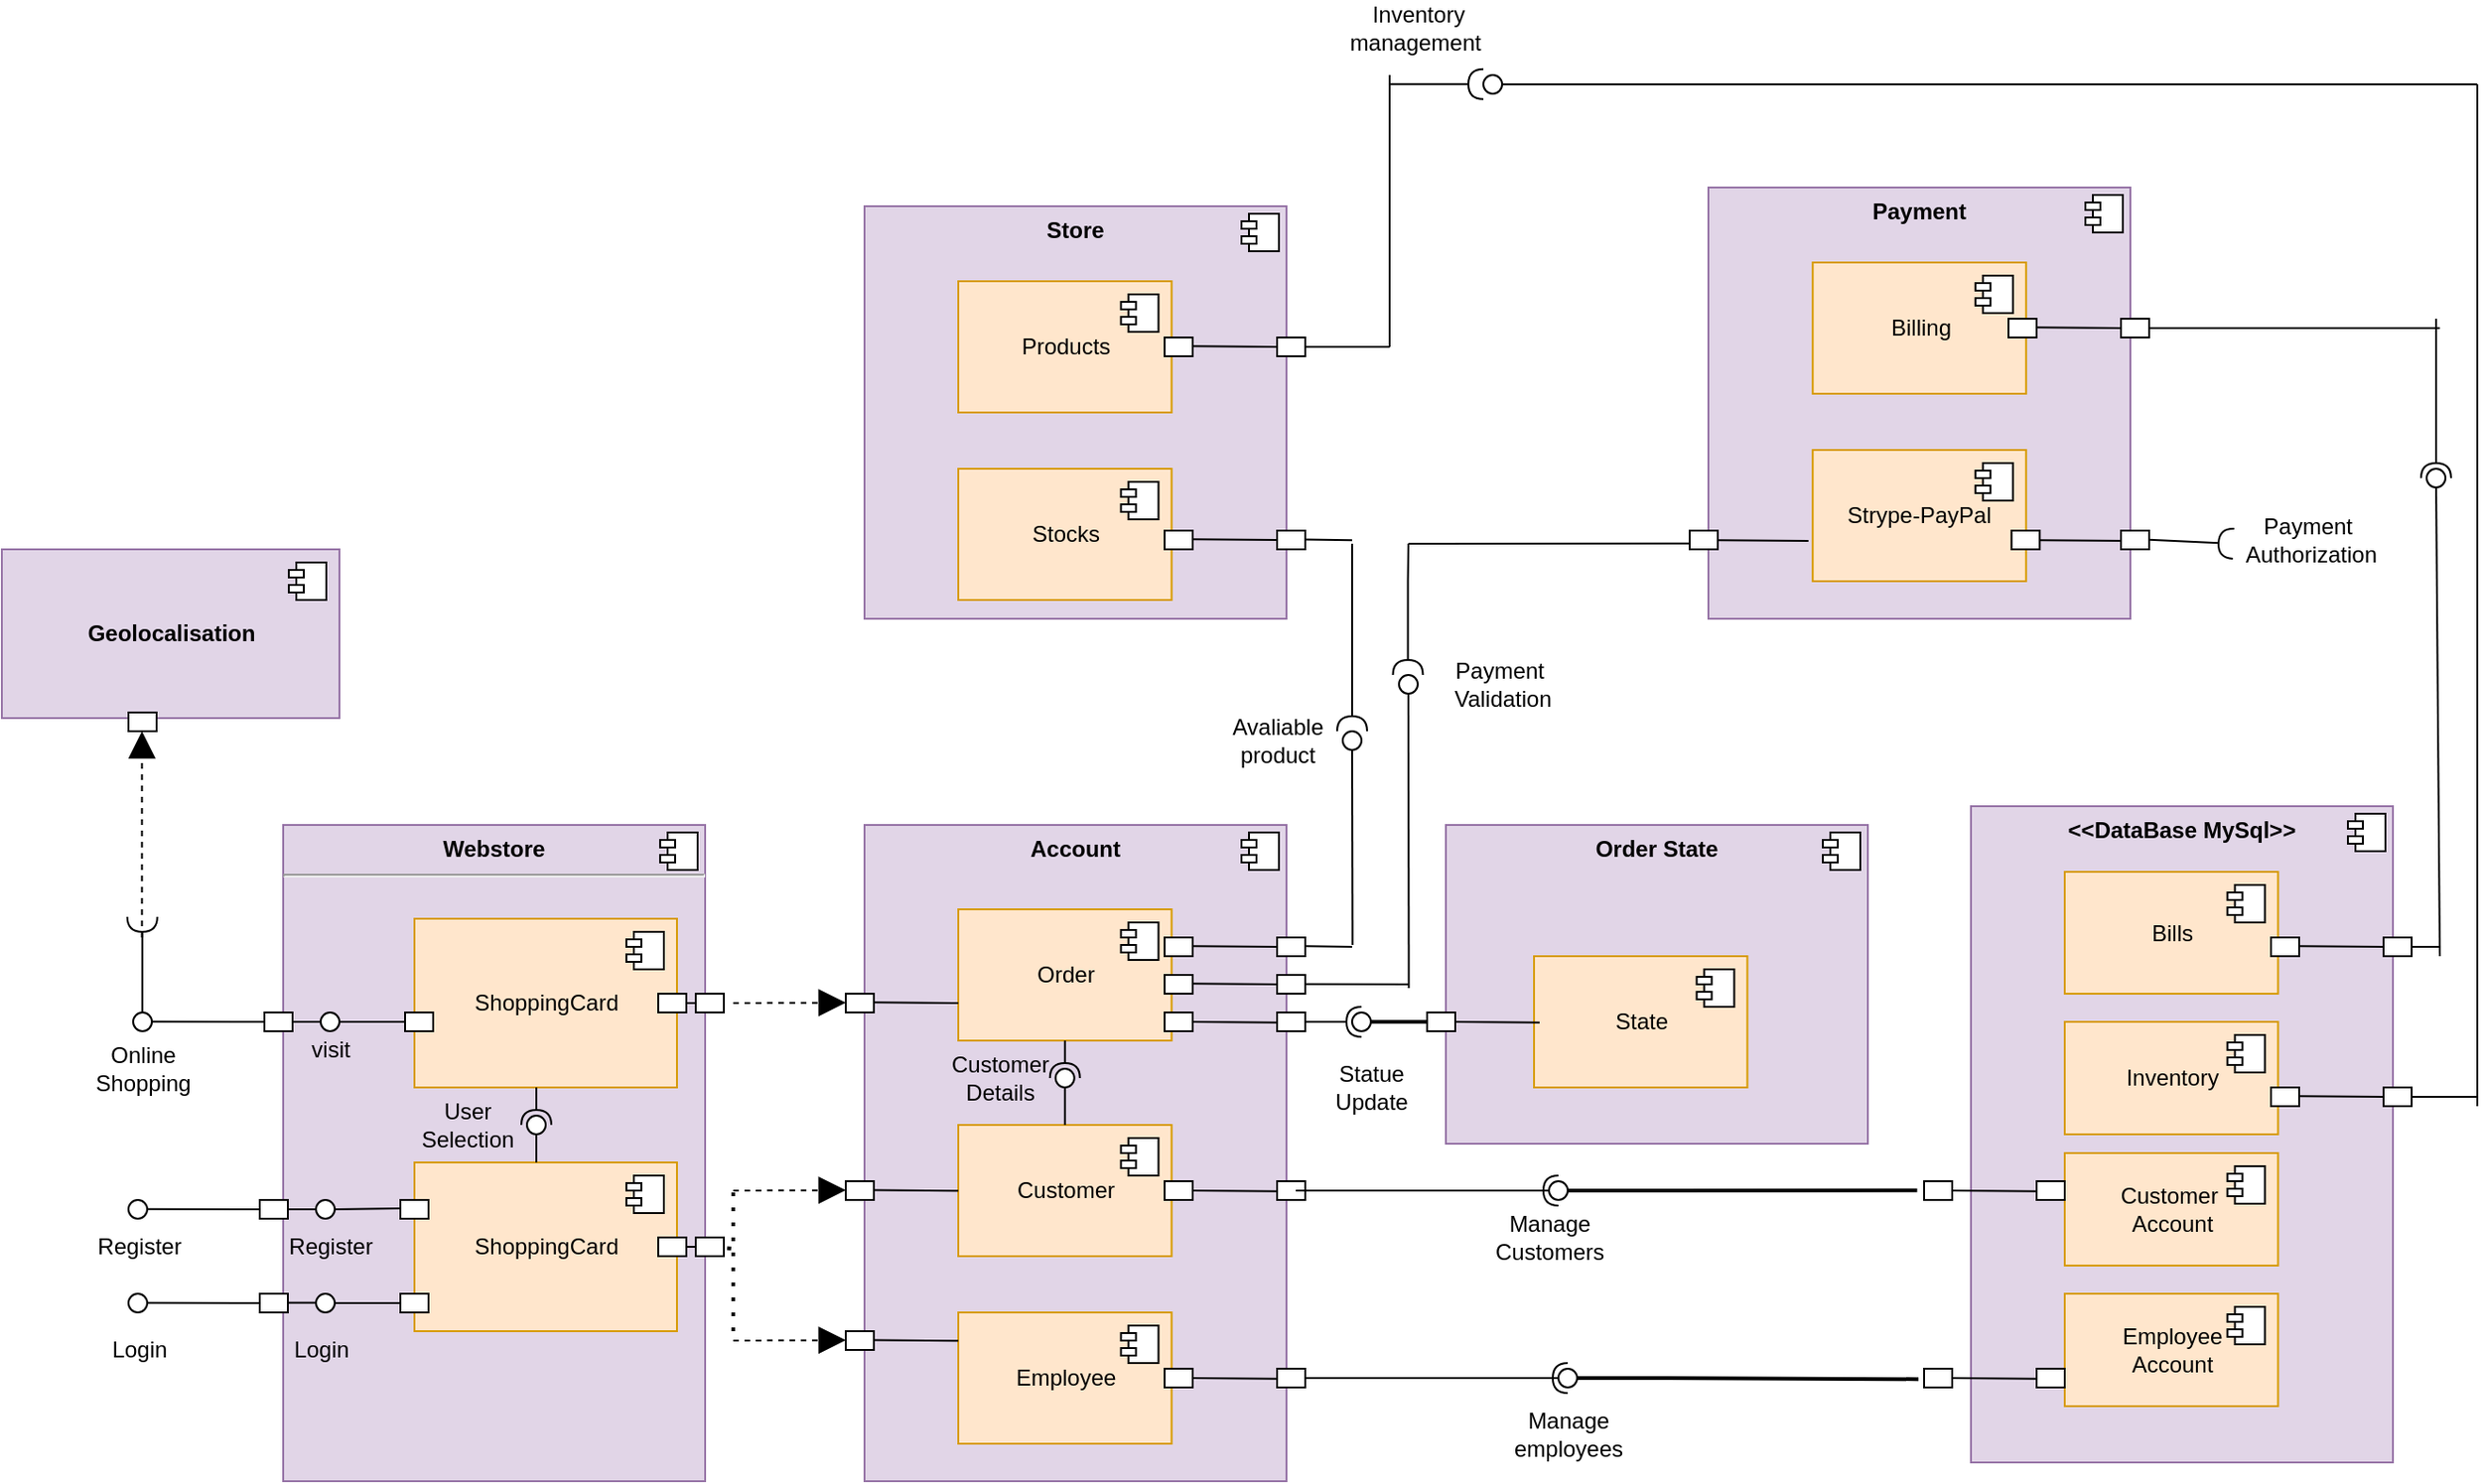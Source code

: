 <mxfile version="13.8.2" type="github">
  <diagram id="RwmsGYmUeUQInEa8-w0y" name="Page-1">
    <mxGraphModel dx="1662" dy="947" grid="1" gridSize="10" guides="1" tooltips="1" connect="1" arrows="1" fold="1" page="1" pageScale="1" pageWidth="827" pageHeight="1169" math="0" shadow="0">
      <root>
        <mxCell id="0" />
        <mxCell id="1" parent="0" />
        <mxCell id="AmcMkPHgv_q_cboCd1LD-74" value="&lt;p style=&quot;margin: 0px ; margin-top: 6px ; text-align: center&quot;&gt;&lt;b&gt;Webstore&lt;/b&gt;&lt;/p&gt;&lt;hr&gt;&lt;p style=&quot;margin: 0px ; margin-left: 8px&quot;&gt;&lt;br&gt;&lt;/p&gt;" style="align=left;overflow=fill;html=1;dropTarget=0;fillColor=#e1d5e7;strokeColor=#9673a6;" vertex="1" parent="1">
          <mxGeometry x="160" y="520" width="225" height="350" as="geometry" />
        </mxCell>
        <mxCell id="AmcMkPHgv_q_cboCd1LD-75" value="" style="shape=component;jettyWidth=8;jettyHeight=4;" vertex="1" parent="AmcMkPHgv_q_cboCd1LD-74">
          <mxGeometry x="1" width="20" height="20" relative="1" as="geometry">
            <mxPoint x="-24" y="4" as="offset" />
          </mxGeometry>
        </mxCell>
        <mxCell id="AmcMkPHgv_q_cboCd1LD-77" value="ShoppingCard" style="html=1;dropTarget=0;fillColor=#ffe6cc;strokeColor=#d79b00;" vertex="1" parent="1">
          <mxGeometry x="230" y="570" width="140" height="90" as="geometry" />
        </mxCell>
        <mxCell id="AmcMkPHgv_q_cboCd1LD-78" value="" style="shape=module;jettyWidth=8;jettyHeight=4;" vertex="1" parent="AmcMkPHgv_q_cboCd1LD-77">
          <mxGeometry x="1" width="20" height="20" relative="1" as="geometry">
            <mxPoint x="-27" y="7" as="offset" />
          </mxGeometry>
        </mxCell>
        <mxCell id="AmcMkPHgv_q_cboCd1LD-79" value="ShoppingCard" style="html=1;dropTarget=0;fillColor=#ffe6cc;strokeColor=#d79b00;" vertex="1" parent="1">
          <mxGeometry x="230" y="700" width="140" height="90" as="geometry" />
        </mxCell>
        <mxCell id="AmcMkPHgv_q_cboCd1LD-80" value="" style="shape=module;jettyWidth=8;jettyHeight=4;" vertex="1" parent="AmcMkPHgv_q_cboCd1LD-79">
          <mxGeometry x="1" width="20" height="20" relative="1" as="geometry">
            <mxPoint x="-27" y="7" as="offset" />
          </mxGeometry>
        </mxCell>
        <mxCell id="AmcMkPHgv_q_cboCd1LD-81" value="" style="rounded=0;orthogonalLoop=1;jettySize=auto;html=1;endArrow=none;endFill=0;entryX=1.024;entryY=0.49;entryDx=0;entryDy=0;entryPerimeter=0;" edge="1" target="AmcMkPHgv_q_cboCd1LD-83" parent="1" source="AmcMkPHgv_q_cboCd1LD-91">
          <mxGeometry relative="1" as="geometry">
            <mxPoint x="230" y="623" as="sourcePoint" />
            <mxPoint x="90" y="620" as="targetPoint" />
            <Array as="points" />
          </mxGeometry>
        </mxCell>
        <mxCell id="AmcMkPHgv_q_cboCd1LD-83" value="" style="ellipse;whiteSpace=wrap;html=1;fontFamily=Helvetica;fontSize=12;fontColor=#000000;align=center;strokeColor=#000000;fillColor=#ffffff;points=[];aspect=fixed;resizable=0;" vertex="1" parent="1">
          <mxGeometry x="80" y="620" width="10" height="10" as="geometry" />
        </mxCell>
        <mxCell id="AmcMkPHgv_q_cboCd1LD-86" value="" style="ellipse;whiteSpace=wrap;html=1;fontFamily=Helvetica;fontSize=12;fontColor=#000000;align=center;strokeColor=#000000;fillColor=#ffffff;points=[];aspect=fixed;resizable=0;" vertex="1" parent="1">
          <mxGeometry x="180" y="620" width="10" height="10" as="geometry" />
        </mxCell>
        <mxCell id="AmcMkPHgv_q_cboCd1LD-87" value="" style="rounded=0;orthogonalLoop=1;jettySize=auto;html=1;endArrow=none;endFill=0;" edge="1" parent="1" target="AmcMkPHgv_q_cboCd1LD-86">
          <mxGeometry relative="1" as="geometry">
            <mxPoint x="230" y="625" as="sourcePoint" />
            <mxPoint x="183" y="618" as="targetPoint" />
            <Array as="points" />
          </mxGeometry>
        </mxCell>
        <mxCell id="AmcMkPHgv_q_cboCd1LD-88" value="visit" style="text;html=1;align=center;verticalAlign=middle;resizable=0;points=[];autosize=1;" vertex="1" parent="1">
          <mxGeometry x="165" y="630" width="40" height="20" as="geometry" />
        </mxCell>
        <mxCell id="AmcMkPHgv_q_cboCd1LD-91" value="" style="verticalLabelPosition=bottom;verticalAlign=top;html=1;shape=mxgraph.basic.rect;fillColor2=none;strokeWidth=1;size=20;indent=5;" vertex="1" parent="1">
          <mxGeometry x="150" y="620" width="15" height="10" as="geometry" />
        </mxCell>
        <mxCell id="AmcMkPHgv_q_cboCd1LD-92" value="" style="rounded=0;orthogonalLoop=1;jettySize=auto;html=1;endArrow=none;endFill=0;" edge="1" parent="1" source="AmcMkPHgv_q_cboCd1LD-86">
          <mxGeometry relative="1" as="geometry">
            <mxPoint x="180.0" y="624.956" as="sourcePoint" />
            <mxPoint x="165" y="625" as="targetPoint" />
            <Array as="points" />
          </mxGeometry>
        </mxCell>
        <mxCell id="AmcMkPHgv_q_cboCd1LD-96" value="Online &lt;br&gt;Shopping" style="text;html=1;align=center;verticalAlign=middle;resizable=0;points=[];autosize=1;" vertex="1" parent="1">
          <mxGeometry x="50" y="635" width="70" height="30" as="geometry" />
        </mxCell>
        <mxCell id="AmcMkPHgv_q_cboCd1LD-97" value="" style="verticalLabelPosition=bottom;verticalAlign=top;html=1;shape=mxgraph.basic.rect;fillColor2=none;strokeWidth=1;size=20;indent=5;" vertex="1" parent="1">
          <mxGeometry x="225" y="620" width="15" height="10" as="geometry" />
        </mxCell>
        <mxCell id="AmcMkPHgv_q_cboCd1LD-102" value="" style="verticalLabelPosition=bottom;verticalAlign=top;html=1;shape=mxgraph.basic.rect;fillColor2=none;strokeWidth=1;size=20;indent=5;" vertex="1" parent="1">
          <mxGeometry x="222.5" y="720" width="15" height="10" as="geometry" />
        </mxCell>
        <mxCell id="AmcMkPHgv_q_cboCd1LD-103" value="" style="rounded=0;orthogonalLoop=1;jettySize=auto;html=1;endArrow=none;endFill=0;exitX=0.024;exitY=0.456;exitDx=0;exitDy=0;exitPerimeter=0;" edge="1" target="AmcMkPHgv_q_cboCd1LD-104" parent="1" source="AmcMkPHgv_q_cboCd1LD-102">
          <mxGeometry relative="1" as="geometry">
            <mxPoint x="220" y="725" as="sourcePoint" />
            <mxPoint x="180.5" y="718" as="targetPoint" />
            <Array as="points" />
          </mxGeometry>
        </mxCell>
        <mxCell id="AmcMkPHgv_q_cboCd1LD-104" value="" style="ellipse;whiteSpace=wrap;html=1;fontFamily=Helvetica;fontSize=12;fontColor=#000000;align=center;strokeColor=#000000;fillColor=#ffffff;points=[];aspect=fixed;resizable=0;" vertex="1" parent="1">
          <mxGeometry x="177.5" y="720" width="10" height="10" as="geometry" />
        </mxCell>
        <mxCell id="AmcMkPHgv_q_cboCd1LD-105" value="" style="rounded=0;orthogonalLoop=1;jettySize=auto;html=1;endArrow=none;endFill=0;" edge="1" source="AmcMkPHgv_q_cboCd1LD-104" parent="1">
          <mxGeometry relative="1" as="geometry">
            <mxPoint x="177.5" y="724.956" as="sourcePoint" />
            <mxPoint x="162.5" y="725" as="targetPoint" />
            <Array as="points" />
          </mxGeometry>
        </mxCell>
        <mxCell id="AmcMkPHgv_q_cboCd1LD-106" value="" style="verticalLabelPosition=bottom;verticalAlign=top;html=1;shape=mxgraph.basic.rect;fillColor2=none;strokeWidth=1;size=20;indent=5;" vertex="1" parent="1">
          <mxGeometry x="147.5" y="720" width="15" height="10" as="geometry" />
        </mxCell>
        <mxCell id="AmcMkPHgv_q_cboCd1LD-107" value="" style="rounded=0;orthogonalLoop=1;jettySize=auto;html=1;endArrow=none;endFill=0;entryX=1.024;entryY=0.49;entryDx=0;entryDy=0;entryPerimeter=0;" edge="1" source="AmcMkPHgv_q_cboCd1LD-106" target="AmcMkPHgv_q_cboCd1LD-108" parent="1">
          <mxGeometry relative="1" as="geometry">
            <mxPoint x="227.5" y="723" as="sourcePoint" />
            <mxPoint x="87.5" y="720" as="targetPoint" />
            <Array as="points" />
          </mxGeometry>
        </mxCell>
        <mxCell id="AmcMkPHgv_q_cboCd1LD-108" value="" style="ellipse;whiteSpace=wrap;html=1;fontFamily=Helvetica;fontSize=12;fontColor=#000000;align=center;strokeColor=#000000;fillColor=#ffffff;points=[];aspect=fixed;resizable=0;" vertex="1" parent="1">
          <mxGeometry x="77.5" y="720" width="10" height="10" as="geometry" />
        </mxCell>
        <mxCell id="AmcMkPHgv_q_cboCd1LD-134" value="" style="ellipse;whiteSpace=wrap;html=1;fontFamily=Helvetica;fontSize=12;fontColor=#000000;align=center;strokeColor=#000000;fillColor=#ffffff;points=[];aspect=fixed;resizable=0;" vertex="1" parent="1">
          <mxGeometry x="77.5" y="770" width="10" height="10" as="geometry" />
        </mxCell>
        <mxCell id="AmcMkPHgv_q_cboCd1LD-135" value="" style="rounded=0;orthogonalLoop=1;jettySize=auto;html=1;endArrow=none;endFill=0;entryX=1.024;entryY=0.49;entryDx=0;entryDy=0;entryPerimeter=0;" edge="1" source="AmcMkPHgv_q_cboCd1LD-136" target="AmcMkPHgv_q_cboCd1LD-134" parent="1">
          <mxGeometry relative="1" as="geometry">
            <mxPoint x="227.5" y="773" as="sourcePoint" />
            <mxPoint x="87.5" y="770" as="targetPoint" />
            <Array as="points" />
          </mxGeometry>
        </mxCell>
        <mxCell id="AmcMkPHgv_q_cboCd1LD-136" value="" style="verticalLabelPosition=bottom;verticalAlign=top;html=1;shape=mxgraph.basic.rect;fillColor2=none;strokeWidth=1;size=20;indent=5;" vertex="1" parent="1">
          <mxGeometry x="147.5" y="770" width="15" height="10" as="geometry" />
        </mxCell>
        <mxCell id="AmcMkPHgv_q_cboCd1LD-137" value="" style="rounded=0;orthogonalLoop=1;jettySize=auto;html=1;endArrow=none;endFill=0;" edge="1" target="AmcMkPHgv_q_cboCd1LD-138" parent="1">
          <mxGeometry relative="1" as="geometry">
            <mxPoint x="227.5" y="775" as="sourcePoint" />
            <mxPoint x="180.5" y="768" as="targetPoint" />
            <Array as="points" />
          </mxGeometry>
        </mxCell>
        <mxCell id="AmcMkPHgv_q_cboCd1LD-138" value="" style="ellipse;whiteSpace=wrap;html=1;fontFamily=Helvetica;fontSize=12;fontColor=#000000;align=center;strokeColor=#000000;fillColor=#ffffff;points=[];aspect=fixed;resizable=0;" vertex="1" parent="1">
          <mxGeometry x="177.5" y="770" width="10" height="10" as="geometry" />
        </mxCell>
        <mxCell id="AmcMkPHgv_q_cboCd1LD-139" value="" style="verticalLabelPosition=bottom;verticalAlign=top;html=1;shape=mxgraph.basic.rect;fillColor2=none;strokeWidth=1;size=20;indent=5;" vertex="1" parent="1">
          <mxGeometry x="222.5" y="770" width="15" height="10" as="geometry" />
        </mxCell>
        <mxCell id="AmcMkPHgv_q_cboCd1LD-142" value="" style="rounded=0;orthogonalLoop=1;jettySize=auto;html=1;endArrow=none;endFill=0;" edge="1" parent="1">
          <mxGeometry relative="1" as="geometry">
            <mxPoint x="177.5" y="774.83" as="sourcePoint" />
            <mxPoint x="162.5" y="774.83" as="targetPoint" />
            <Array as="points">
              <mxPoint x="170" y="774.83" />
            </Array>
          </mxGeometry>
        </mxCell>
        <mxCell id="AmcMkPHgv_q_cboCd1LD-143" value="Register" style="text;html=1;align=center;verticalAlign=middle;resizable=0;points=[];autosize=1;" vertex="1" parent="1">
          <mxGeometry x="52.5" y="735" width="60" height="20" as="geometry" />
        </mxCell>
        <mxCell id="AmcMkPHgv_q_cboCd1LD-144" value="Login" style="text;html=1;align=center;verticalAlign=middle;resizable=0;points=[];autosize=1;" vertex="1" parent="1">
          <mxGeometry x="62.5" y="790" width="40" height="20" as="geometry" />
        </mxCell>
        <mxCell id="AmcMkPHgv_q_cboCd1LD-145" value="Register" style="text;html=1;align=center;verticalAlign=middle;resizable=0;points=[];autosize=1;" vertex="1" parent="1">
          <mxGeometry x="155" y="735" width="60" height="20" as="geometry" />
        </mxCell>
        <mxCell id="AmcMkPHgv_q_cboCd1LD-146" value="Login" style="text;html=1;align=center;verticalAlign=middle;resizable=0;points=[];autosize=1;" vertex="1" parent="1">
          <mxGeometry x="160" y="790" width="40" height="20" as="geometry" />
        </mxCell>
        <mxCell id="AmcMkPHgv_q_cboCd1LD-147" value="&lt;p style=&quot;margin: 0px ; margin-top: 6px ; text-align: center&quot;&gt;&lt;b&gt;Account&lt;/b&gt;&lt;/p&gt;" style="align=left;overflow=fill;html=1;dropTarget=0;fillColor=#e1d5e7;strokeColor=#9673a6;" vertex="1" parent="1">
          <mxGeometry x="470" y="520" width="225" height="350" as="geometry" />
        </mxCell>
        <mxCell id="AmcMkPHgv_q_cboCd1LD-148" value="" style="shape=component;jettyWidth=8;jettyHeight=4;" vertex="1" parent="AmcMkPHgv_q_cboCd1LD-147">
          <mxGeometry x="1" width="20" height="20" relative="1" as="geometry">
            <mxPoint x="-24" y="4" as="offset" />
          </mxGeometry>
        </mxCell>
        <mxCell id="AmcMkPHgv_q_cboCd1LD-149" value="Customer" style="html=1;dropTarget=0;fillColor=#ffe6cc;strokeColor=#d79b00;" vertex="1" parent="1">
          <mxGeometry x="520" y="680" width="113.75" height="70" as="geometry" />
        </mxCell>
        <mxCell id="AmcMkPHgv_q_cboCd1LD-150" value="" style="shape=module;jettyWidth=8;jettyHeight=4;" vertex="1" parent="AmcMkPHgv_q_cboCd1LD-149">
          <mxGeometry x="1" width="20" height="20" relative="1" as="geometry">
            <mxPoint x="-27" y="7" as="offset" />
          </mxGeometry>
        </mxCell>
        <mxCell id="AmcMkPHgv_q_cboCd1LD-153" value="Employee" style="html=1;dropTarget=0;fillColor=#ffe6cc;strokeColor=#d79b00;" vertex="1" parent="1">
          <mxGeometry x="520" y="780" width="113.75" height="70" as="geometry" />
        </mxCell>
        <mxCell id="AmcMkPHgv_q_cboCd1LD-154" value="" style="shape=module;jettyWidth=8;jettyHeight=4;" vertex="1" parent="AmcMkPHgv_q_cboCd1LD-153">
          <mxGeometry x="1" width="20" height="20" relative="1" as="geometry">
            <mxPoint x="-27" y="7" as="offset" />
          </mxGeometry>
        </mxCell>
        <mxCell id="AmcMkPHgv_q_cboCd1LD-155" value="Order" style="html=1;dropTarget=0;fillColor=#ffe6cc;strokeColor=#d79b00;" vertex="1" parent="1">
          <mxGeometry x="520" y="565" width="113.75" height="70" as="geometry" />
        </mxCell>
        <mxCell id="AmcMkPHgv_q_cboCd1LD-156" value="" style="shape=module;jettyWidth=8;jettyHeight=4;" vertex="1" parent="AmcMkPHgv_q_cboCd1LD-155">
          <mxGeometry x="1" width="20" height="20" relative="1" as="geometry">
            <mxPoint x="-27" y="7" as="offset" />
          </mxGeometry>
        </mxCell>
        <mxCell id="AmcMkPHgv_q_cboCd1LD-157" value="" style="verticalLabelPosition=bottom;verticalAlign=top;html=1;shape=mxgraph.basic.rect;fillColor2=none;strokeWidth=1;size=20;indent=5;" vertex="1" parent="1">
          <mxGeometry x="360" y="610" width="15" height="10" as="geometry" />
        </mxCell>
        <mxCell id="AmcMkPHgv_q_cboCd1LD-158" value="" style="verticalLabelPosition=bottom;verticalAlign=top;html=1;shape=mxgraph.basic.rect;fillColor2=none;strokeWidth=1;size=20;indent=5;" vertex="1" parent="1">
          <mxGeometry x="380" y="610" width="15" height="10" as="geometry" />
        </mxCell>
        <mxCell id="AmcMkPHgv_q_cboCd1LD-161" value="" style="rounded=0;orthogonalLoop=1;jettySize=auto;html=1;endArrow=none;endFill=0;" edge="1" parent="1">
          <mxGeometry relative="1" as="geometry">
            <mxPoint x="380" y="615" as="sourcePoint" />
            <mxPoint x="380" y="615" as="targetPoint" />
            <Array as="points" />
          </mxGeometry>
        </mxCell>
        <mxCell id="AmcMkPHgv_q_cboCd1LD-162" value="" style="line;strokeWidth=1;rotatable=0;dashed=0;labelPosition=right;align=left;verticalAlign=middle;spacingTop=0;spacingLeft=6;points=[];portConstraint=eastwest;" vertex="1" parent="1">
          <mxGeometry x="375" y="610" width="5" height="10" as="geometry" />
        </mxCell>
        <mxCell id="AmcMkPHgv_q_cboCd1LD-163" value="" style="verticalLabelPosition=bottom;verticalAlign=top;html=1;shape=mxgraph.basic.rect;fillColor2=none;strokeWidth=1;size=20;indent=5;" vertex="1" parent="1">
          <mxGeometry x="360" y="740" width="15" height="10" as="geometry" />
        </mxCell>
        <mxCell id="AmcMkPHgv_q_cboCd1LD-164" value="" style="line;strokeWidth=1;rotatable=0;dashed=0;labelPosition=right;align=left;verticalAlign=middle;spacingTop=0;spacingLeft=6;points=[];portConstraint=eastwest;" vertex="1" parent="1">
          <mxGeometry x="375" y="740" width="5" height="10" as="geometry" />
        </mxCell>
        <mxCell id="AmcMkPHgv_q_cboCd1LD-165" value="" style="verticalLabelPosition=bottom;verticalAlign=top;html=1;shape=mxgraph.basic.rect;fillColor2=none;strokeWidth=1;size=20;indent=5;" vertex="1" parent="1">
          <mxGeometry x="380" y="740" width="15" height="10" as="geometry" />
        </mxCell>
        <mxCell id="AmcMkPHgv_q_cboCd1LD-167" value="" style="endArrow=block;dashed=1;endFill=1;endSize=12;html=1;" edge="1" parent="1">
          <mxGeometry width="160" relative="1" as="geometry">
            <mxPoint x="400" y="615" as="sourcePoint" />
            <mxPoint x="460" y="614.76" as="targetPoint" />
          </mxGeometry>
        </mxCell>
        <mxCell id="AmcMkPHgv_q_cboCd1LD-168" value="" style="verticalLabelPosition=bottom;verticalAlign=top;html=1;shape=mxgraph.basic.rect;fillColor2=none;strokeWidth=1;size=20;indent=5;" vertex="1" parent="1">
          <mxGeometry x="460" y="610" width="15" height="10" as="geometry" />
        </mxCell>
        <mxCell id="AmcMkPHgv_q_cboCd1LD-169" value="&lt;p style=&quot;margin: 0px ; margin-top: 6px ; text-align: center&quot;&gt;&lt;b&gt;Order State&lt;/b&gt;&lt;/p&gt;" style="align=left;overflow=fill;html=1;dropTarget=0;fillColor=#e1d5e7;strokeColor=#9673a6;" vertex="1" parent="1">
          <mxGeometry x="780" y="520" width="225" height="170" as="geometry" />
        </mxCell>
        <mxCell id="AmcMkPHgv_q_cboCd1LD-170" value="" style="shape=component;jettyWidth=8;jettyHeight=4;" vertex="1" parent="AmcMkPHgv_q_cboCd1LD-169">
          <mxGeometry x="1" width="20" height="20" relative="1" as="geometry">
            <mxPoint x="-24" y="4" as="offset" />
          </mxGeometry>
        </mxCell>
        <mxCell id="AmcMkPHgv_q_cboCd1LD-171" value="State" style="html=1;dropTarget=0;fillColor=#ffe6cc;strokeColor=#d79b00;" vertex="1" parent="1">
          <mxGeometry x="827" y="590" width="113.75" height="70" as="geometry" />
        </mxCell>
        <mxCell id="AmcMkPHgv_q_cboCd1LD-172" value="" style="shape=module;jettyWidth=8;jettyHeight=4;" vertex="1" parent="AmcMkPHgv_q_cboCd1LD-171">
          <mxGeometry x="1" width="20" height="20" relative="1" as="geometry">
            <mxPoint x="-27" y="7" as="offset" />
          </mxGeometry>
        </mxCell>
        <mxCell id="AmcMkPHgv_q_cboCd1LD-173" value="&lt;p style=&quot;margin: 0px ; margin-top: 6px ; text-align: center&quot;&gt;&lt;b&gt;&amp;lt;&amp;lt;DataBase MySql&amp;gt;&amp;gt;&lt;/b&gt;&lt;/p&gt;" style="align=left;overflow=fill;html=1;dropTarget=0;fillColor=#e1d5e7;strokeColor=#9673a6;" vertex="1" parent="1">
          <mxGeometry x="1060" y="510" width="225" height="350" as="geometry" />
        </mxCell>
        <mxCell id="AmcMkPHgv_q_cboCd1LD-174" value="" style="shape=component;jettyWidth=8;jettyHeight=4;" vertex="1" parent="AmcMkPHgv_q_cboCd1LD-173">
          <mxGeometry x="1" width="20" height="20" relative="1" as="geometry">
            <mxPoint x="-24" y="4" as="offset" />
          </mxGeometry>
        </mxCell>
        <mxCell id="AmcMkPHgv_q_cboCd1LD-175" value="Bills" style="html=1;dropTarget=0;fillColor=#ffe6cc;strokeColor=#d79b00;" vertex="1" parent="1">
          <mxGeometry x="1110" y="545" width="113.75" height="65" as="geometry" />
        </mxCell>
        <mxCell id="AmcMkPHgv_q_cboCd1LD-176" value="" style="shape=module;jettyWidth=8;jettyHeight=4;" vertex="1" parent="AmcMkPHgv_q_cboCd1LD-175">
          <mxGeometry x="1" width="20" height="20" relative="1" as="geometry">
            <mxPoint x="-27" y="7" as="offset" />
          </mxGeometry>
        </mxCell>
        <mxCell id="AmcMkPHgv_q_cboCd1LD-177" value="Inventory" style="html=1;dropTarget=0;fillColor=#ffe6cc;strokeColor=#d79b00;" vertex="1" parent="1">
          <mxGeometry x="1110" y="625" width="113.75" height="60" as="geometry" />
        </mxCell>
        <mxCell id="AmcMkPHgv_q_cboCd1LD-178" value="" style="shape=module;jettyWidth=8;jettyHeight=4;" vertex="1" parent="AmcMkPHgv_q_cboCd1LD-177">
          <mxGeometry x="1" width="20" height="20" relative="1" as="geometry">
            <mxPoint x="-27" y="7" as="offset" />
          </mxGeometry>
        </mxCell>
        <mxCell id="AmcMkPHgv_q_cboCd1LD-179" value="Customer&amp;nbsp;&lt;br&gt;Account" style="html=1;dropTarget=0;fillColor=#ffe6cc;strokeColor=#d79b00;" vertex="1" parent="1">
          <mxGeometry x="1110" y="695" width="113.75" height="60" as="geometry" />
        </mxCell>
        <mxCell id="AmcMkPHgv_q_cboCd1LD-180" value="" style="shape=module;jettyWidth=8;jettyHeight=4;" vertex="1" parent="AmcMkPHgv_q_cboCd1LD-179">
          <mxGeometry x="1" width="20" height="20" relative="1" as="geometry">
            <mxPoint x="-27" y="7" as="offset" />
          </mxGeometry>
        </mxCell>
        <mxCell id="AmcMkPHgv_q_cboCd1LD-189" value="&lt;p style=&quot;margin: 0px ; margin-top: 6px ; text-align: center&quot;&gt;&lt;b&gt;Store&lt;/b&gt;&lt;/p&gt;&lt;p style=&quot;margin: 0px ; margin-top: 6px ; text-align: center&quot;&gt;&lt;br&gt;&lt;/p&gt;" style="align=left;overflow=fill;html=1;dropTarget=0;fillColor=#e1d5e7;strokeColor=#9673a6;" vertex="1" parent="1">
          <mxGeometry x="470" y="190" width="225" height="220" as="geometry" />
        </mxCell>
        <mxCell id="AmcMkPHgv_q_cboCd1LD-190" value="" style="shape=component;jettyWidth=8;jettyHeight=4;" vertex="1" parent="AmcMkPHgv_q_cboCd1LD-189">
          <mxGeometry x="1" width="20" height="20" relative="1" as="geometry">
            <mxPoint x="-24" y="4" as="offset" />
          </mxGeometry>
        </mxCell>
        <mxCell id="AmcMkPHgv_q_cboCd1LD-191" value="Products" style="html=1;dropTarget=0;fillColor=#ffe6cc;strokeColor=#d79b00;" vertex="1" parent="1">
          <mxGeometry x="520" y="230" width="113.75" height="70" as="geometry" />
        </mxCell>
        <mxCell id="AmcMkPHgv_q_cboCd1LD-192" value="" style="shape=module;jettyWidth=8;jettyHeight=4;" vertex="1" parent="AmcMkPHgv_q_cboCd1LD-191">
          <mxGeometry x="1" width="20" height="20" relative="1" as="geometry">
            <mxPoint x="-27" y="7" as="offset" />
          </mxGeometry>
        </mxCell>
        <mxCell id="AmcMkPHgv_q_cboCd1LD-193" value="&lt;p style=&quot;margin: 0px ; margin-top: 6px ; text-align: center&quot;&gt;&lt;b&gt;Payment&lt;/b&gt;&lt;/p&gt;" style="align=left;overflow=fill;html=1;dropTarget=0;fillColor=#e1d5e7;strokeColor=#9673a6;" vertex="1" parent="1">
          <mxGeometry x="920" y="180" width="225" height="230" as="geometry" />
        </mxCell>
        <mxCell id="AmcMkPHgv_q_cboCd1LD-194" value="" style="shape=component;jettyWidth=8;jettyHeight=4;" vertex="1" parent="AmcMkPHgv_q_cboCd1LD-193">
          <mxGeometry x="1" width="20" height="20" relative="1" as="geometry">
            <mxPoint x="-24" y="4" as="offset" />
          </mxGeometry>
        </mxCell>
        <mxCell id="AmcMkPHgv_q_cboCd1LD-195" value="Billing" style="html=1;dropTarget=0;fillColor=#ffe6cc;strokeColor=#d79b00;" vertex="1" parent="1">
          <mxGeometry x="975.63" y="220" width="113.75" height="70" as="geometry" />
        </mxCell>
        <mxCell id="AmcMkPHgv_q_cboCd1LD-196" value="" style="shape=module;jettyWidth=8;jettyHeight=4;" vertex="1" parent="AmcMkPHgv_q_cboCd1LD-195">
          <mxGeometry x="1" width="20" height="20" relative="1" as="geometry">
            <mxPoint x="-27" y="7" as="offset" />
          </mxGeometry>
        </mxCell>
        <mxCell id="AmcMkPHgv_q_cboCd1LD-197" value="Stocks" style="html=1;dropTarget=0;fillColor=#ffe6cc;strokeColor=#d79b00;" vertex="1" parent="1">
          <mxGeometry x="520" y="330" width="113.75" height="70" as="geometry" />
        </mxCell>
        <mxCell id="AmcMkPHgv_q_cboCd1LD-198" value="" style="shape=module;jettyWidth=8;jettyHeight=4;" vertex="1" parent="AmcMkPHgv_q_cboCd1LD-197">
          <mxGeometry x="1" width="20" height="20" relative="1" as="geometry">
            <mxPoint x="-27" y="7" as="offset" />
          </mxGeometry>
        </mxCell>
        <mxCell id="AmcMkPHgv_q_cboCd1LD-199" value="Strype-PayPal" style="html=1;dropTarget=0;fillColor=#ffe6cc;strokeColor=#d79b00;" vertex="1" parent="1">
          <mxGeometry x="975.62" y="320" width="113.75" height="70" as="geometry" />
        </mxCell>
        <mxCell id="AmcMkPHgv_q_cboCd1LD-200" value="" style="shape=module;jettyWidth=8;jettyHeight=4;" vertex="1" parent="AmcMkPHgv_q_cboCd1LD-199">
          <mxGeometry x="1" width="20" height="20" relative="1" as="geometry">
            <mxPoint x="-27" y="7" as="offset" />
          </mxGeometry>
        </mxCell>
        <mxCell id="AmcMkPHgv_q_cboCd1LD-201" value="Employee&lt;br&gt;Account" style="html=1;dropTarget=0;fillColor=#ffe6cc;strokeColor=#d79b00;" vertex="1" parent="1">
          <mxGeometry x="1110" y="770" width="113.75" height="60" as="geometry" />
        </mxCell>
        <mxCell id="AmcMkPHgv_q_cboCd1LD-202" value="" style="shape=module;jettyWidth=8;jettyHeight=4;" vertex="1" parent="AmcMkPHgv_q_cboCd1LD-201">
          <mxGeometry x="1" width="20" height="20" relative="1" as="geometry">
            <mxPoint x="-27" y="7" as="offset" />
          </mxGeometry>
        </mxCell>
        <mxCell id="AmcMkPHgv_q_cboCd1LD-209" value="" style="endArrow=block;dashed=1;endFill=1;endSize=12;html=1;" edge="1" parent="1">
          <mxGeometry width="160" relative="1" as="geometry">
            <mxPoint x="400" y="795.0" as="sourcePoint" />
            <mxPoint x="460" y="794.76" as="targetPoint" />
          </mxGeometry>
        </mxCell>
        <mxCell id="AmcMkPHgv_q_cboCd1LD-210" value="" style="verticalLabelPosition=bottom;verticalAlign=top;html=1;shape=mxgraph.basic.rect;fillColor2=none;strokeWidth=1;size=20;indent=5;" vertex="1" parent="1">
          <mxGeometry x="460" y="790" width="15" height="10" as="geometry" />
        </mxCell>
        <mxCell id="AmcMkPHgv_q_cboCd1LD-211" value="" style="endArrow=block;dashed=1;endFill=1;endSize=12;html=1;" edge="1" parent="1">
          <mxGeometry width="160" relative="1" as="geometry">
            <mxPoint x="400" y="715" as="sourcePoint" />
            <mxPoint x="460" y="714.76" as="targetPoint" />
          </mxGeometry>
        </mxCell>
        <mxCell id="AmcMkPHgv_q_cboCd1LD-212" value="" style="verticalLabelPosition=bottom;verticalAlign=top;html=1;shape=mxgraph.basic.rect;fillColor2=none;strokeWidth=1;size=20;indent=5;" vertex="1" parent="1">
          <mxGeometry x="460" y="710" width="15" height="10" as="geometry" />
        </mxCell>
        <mxCell id="AmcMkPHgv_q_cboCd1LD-213" value="" style="endArrow=none;dashed=1;html=1;dashPattern=1 3;strokeWidth=2;startSize=9;endSize=9;" edge="1" parent="1">
          <mxGeometry width="50" height="50" relative="1" as="geometry">
            <mxPoint x="400" y="790" as="sourcePoint" />
            <mxPoint x="400" y="710" as="targetPoint" />
          </mxGeometry>
        </mxCell>
        <mxCell id="AmcMkPHgv_q_cboCd1LD-214" value="" style="endArrow=none;dashed=1;html=1;dashPattern=1 3;strokeWidth=2;exitX=1.114;exitY=0.575;exitDx=0;exitDy=0;exitPerimeter=0;" edge="1" parent="1" source="AmcMkPHgv_q_cboCd1LD-165">
          <mxGeometry width="50" height="50" relative="1" as="geometry">
            <mxPoint x="390" y="790" as="sourcePoint" />
            <mxPoint x="397" y="746" as="targetPoint" />
            <Array as="points">
              <mxPoint x="400" y="746" />
            </Array>
          </mxGeometry>
        </mxCell>
        <mxCell id="AmcMkPHgv_q_cboCd1LD-215" value="" style="rounded=0;orthogonalLoop=1;jettySize=auto;html=1;endArrow=none;endFill=0;exitX=0.5;exitY=0;exitDx=0;exitDy=0;" edge="1" target="AmcMkPHgv_q_cboCd1LD-217" parent="1" source="AmcMkPHgv_q_cboCd1LD-149">
          <mxGeometry relative="1" as="geometry">
            <mxPoint x="563" y="655" as="sourcePoint" />
          </mxGeometry>
        </mxCell>
        <mxCell id="AmcMkPHgv_q_cboCd1LD-216" value="" style="rounded=0;orthogonalLoop=1;jettySize=auto;html=1;endArrow=halfCircle;endFill=0;entryX=0.5;entryY=0.5;entryDx=0;entryDy=0;endSize=6;strokeWidth=1;exitX=0.5;exitY=1;exitDx=0;exitDy=0;" edge="1" target="AmcMkPHgv_q_cboCd1LD-217" parent="1" source="AmcMkPHgv_q_cboCd1LD-155">
          <mxGeometry relative="1" as="geometry">
            <mxPoint x="603" y="655" as="sourcePoint" />
          </mxGeometry>
        </mxCell>
        <mxCell id="AmcMkPHgv_q_cboCd1LD-217" value="" style="ellipse;whiteSpace=wrap;html=1;fontFamily=Helvetica;fontSize=12;fontColor=#000000;align=center;strokeColor=#000000;fillColor=#ffffff;points=[];aspect=fixed;resizable=0;" vertex="1" parent="1">
          <mxGeometry x="571.87" y="650" width="10" height="10" as="geometry" />
        </mxCell>
        <mxCell id="AmcMkPHgv_q_cboCd1LD-218" value="" style="rounded=0;orthogonalLoop=1;jettySize=auto;html=1;endArrow=none;endFill=0;entryX=1.024;entryY=0.49;entryDx=0;entryDy=0;entryPerimeter=0;" edge="1" parent="1">
          <mxGeometry relative="1" as="geometry">
            <mxPoint x="520" y="615" as="sourcePoint" />
            <mxPoint x="475" y="614.58" as="targetPoint" />
            <Array as="points" />
          </mxGeometry>
        </mxCell>
        <mxCell id="AmcMkPHgv_q_cboCd1LD-219" value="" style="rounded=0;orthogonalLoop=1;jettySize=auto;html=1;endArrow=none;endFill=0;entryX=1.024;entryY=0.49;entryDx=0;entryDy=0;entryPerimeter=0;" edge="1" parent="1">
          <mxGeometry relative="1" as="geometry">
            <mxPoint x="520" y="795.13" as="sourcePoint" />
            <mxPoint x="475" y="794.71" as="targetPoint" />
            <Array as="points" />
          </mxGeometry>
        </mxCell>
        <mxCell id="AmcMkPHgv_q_cboCd1LD-222" value="" style="rounded=0;orthogonalLoop=1;jettySize=auto;html=1;endArrow=none;endFill=0;entryX=1.024;entryY=0.49;entryDx=0;entryDy=0;entryPerimeter=0;" edge="1" parent="1">
          <mxGeometry relative="1" as="geometry">
            <mxPoint x="520" y="715.13" as="sourcePoint" />
            <mxPoint x="475" y="714.71" as="targetPoint" />
            <Array as="points" />
          </mxGeometry>
        </mxCell>
        <mxCell id="AmcMkPHgv_q_cboCd1LD-225" value="" style="rounded=0;orthogonalLoop=1;jettySize=auto;html=1;endArrow=none;endFill=0;" edge="1" target="AmcMkPHgv_q_cboCd1LD-226" parent="1">
          <mxGeometry relative="1" as="geometry">
            <mxPoint x="295" y="700" as="sourcePoint" />
          </mxGeometry>
        </mxCell>
        <mxCell id="AmcMkPHgv_q_cboCd1LD-226" value="" style="ellipse;whiteSpace=wrap;html=1;fontFamily=Helvetica;fontSize=12;fontColor=#000000;align=center;strokeColor=#000000;fillColor=#ffffff;points=[];aspect=fixed;resizable=0;" vertex="1" parent="1">
          <mxGeometry x="290" y="675" width="10" height="10" as="geometry" />
        </mxCell>
        <mxCell id="AmcMkPHgv_q_cboCd1LD-227" value="" style="rounded=0;orthogonalLoop=1;jettySize=auto;html=1;endArrow=halfCircle;endFill=0;entryX=0.5;entryY=0.5;entryDx=0;entryDy=0;endSize=6;strokeWidth=1;exitX=0.5;exitY=1;exitDx=0;exitDy=0;" edge="1" target="AmcMkPHgv_q_cboCd1LD-226" parent="1">
          <mxGeometry relative="1" as="geometry">
            <mxPoint x="295.005" y="660" as="sourcePoint" />
          </mxGeometry>
        </mxCell>
        <mxCell id="AmcMkPHgv_q_cboCd1LD-228" value="User &lt;br&gt;Selection" style="text;html=1;align=center;verticalAlign=middle;resizable=0;points=[];autosize=1;" vertex="1" parent="1">
          <mxGeometry x="227.5" y="665" width="60" height="30" as="geometry" />
        </mxCell>
        <mxCell id="AmcMkPHgv_q_cboCd1LD-229" value="Customer &lt;br&gt;Details" style="text;html=1;align=center;verticalAlign=middle;resizable=0;points=[];autosize=1;" vertex="1" parent="1">
          <mxGeometry x="506.87" y="640" width="70" height="30" as="geometry" />
        </mxCell>
        <mxCell id="AmcMkPHgv_q_cboCd1LD-230" value="" style="verticalLabelPosition=bottom;verticalAlign=top;html=1;shape=mxgraph.basic.rect;fillColor2=none;strokeWidth=1;size=20;indent=5;" vertex="1" parent="1">
          <mxGeometry x="690" y="580" width="15" height="10" as="geometry" />
        </mxCell>
        <mxCell id="AmcMkPHgv_q_cboCd1LD-231" value="" style="verticalLabelPosition=bottom;verticalAlign=top;html=1;shape=mxgraph.basic.rect;fillColor2=none;strokeWidth=1;size=20;indent=5;" vertex="1" parent="1">
          <mxGeometry x="690" y="600" width="15" height="10" as="geometry" />
        </mxCell>
        <mxCell id="AmcMkPHgv_q_cboCd1LD-232" value="" style="verticalLabelPosition=bottom;verticalAlign=top;html=1;shape=mxgraph.basic.rect;fillColor2=none;strokeWidth=1;size=20;indent=5;" vertex="1" parent="1">
          <mxGeometry x="690" y="620" width="15" height="10" as="geometry" />
        </mxCell>
        <mxCell id="AmcMkPHgv_q_cboCd1LD-233" value="" style="verticalLabelPosition=bottom;verticalAlign=top;html=1;shape=mxgraph.basic.rect;fillColor2=none;strokeWidth=1;size=20;indent=5;" vertex="1" parent="1">
          <mxGeometry x="630" y="580" width="15" height="10" as="geometry" />
        </mxCell>
        <mxCell id="AmcMkPHgv_q_cboCd1LD-234" value="" style="verticalLabelPosition=bottom;verticalAlign=top;html=1;shape=mxgraph.basic.rect;fillColor2=none;strokeWidth=1;size=20;indent=5;" vertex="1" parent="1">
          <mxGeometry x="630" y="600" width="15" height="10" as="geometry" />
        </mxCell>
        <mxCell id="AmcMkPHgv_q_cboCd1LD-235" value="" style="verticalLabelPosition=bottom;verticalAlign=top;html=1;shape=mxgraph.basic.rect;fillColor2=none;strokeWidth=1;size=20;indent=5;" vertex="1" parent="1">
          <mxGeometry x="630" y="620" width="15" height="10" as="geometry" />
        </mxCell>
        <mxCell id="AmcMkPHgv_q_cboCd1LD-236" value="" style="rounded=0;orthogonalLoop=1;jettySize=auto;html=1;endArrow=none;endFill=0;entryX=1.024;entryY=0.49;entryDx=0;entryDy=0;entryPerimeter=0;" edge="1" parent="1">
          <mxGeometry relative="1" as="geometry">
            <mxPoint x="690" y="585.0" as="sourcePoint" />
            <mxPoint x="645" y="584.58" as="targetPoint" />
            <Array as="points" />
          </mxGeometry>
        </mxCell>
        <mxCell id="AmcMkPHgv_q_cboCd1LD-237" value="" style="rounded=0;orthogonalLoop=1;jettySize=auto;html=1;endArrow=none;endFill=0;entryX=1.024;entryY=0.49;entryDx=0;entryDy=0;entryPerimeter=0;" edge="1" parent="1">
          <mxGeometry relative="1" as="geometry">
            <mxPoint x="690" y="605" as="sourcePoint" />
            <mxPoint x="645" y="604.58" as="targetPoint" />
            <Array as="points" />
          </mxGeometry>
        </mxCell>
        <mxCell id="AmcMkPHgv_q_cboCd1LD-240" value="" style="rounded=0;orthogonalLoop=1;jettySize=auto;html=1;endArrow=none;endFill=0;entryX=1.024;entryY=0.49;entryDx=0;entryDy=0;entryPerimeter=0;" edge="1" parent="1">
          <mxGeometry relative="1" as="geometry">
            <mxPoint x="690" y="625.42" as="sourcePoint" />
            <mxPoint x="645" y="625.0" as="targetPoint" />
            <Array as="points" />
          </mxGeometry>
        </mxCell>
        <mxCell id="AmcMkPHgv_q_cboCd1LD-241" value="" style="rounded=0;orthogonalLoop=1;jettySize=auto;html=1;endArrow=none;endFill=0;strokeWidth=2;exitX=0;exitY=0.5;exitDx=0;exitDy=0;exitPerimeter=0;" edge="1" target="AmcMkPHgv_q_cboCd1LD-243" parent="1" source="AmcMkPHgv_q_cboCd1LD-244">
          <mxGeometry relative="1" as="geometry">
            <mxPoint x="707" y="625" as="sourcePoint" />
          </mxGeometry>
        </mxCell>
        <mxCell id="AmcMkPHgv_q_cboCd1LD-242" value="" style="rounded=0;orthogonalLoop=1;jettySize=auto;html=1;endArrow=halfCircle;endFill=0;entryX=0.5;entryY=0.5;entryDx=0;entryDy=0;endSize=6;strokeWidth=1;" edge="1" target="AmcMkPHgv_q_cboCd1LD-243" parent="1">
          <mxGeometry relative="1" as="geometry">
            <mxPoint x="705" y="625" as="sourcePoint" />
          </mxGeometry>
        </mxCell>
        <mxCell id="AmcMkPHgv_q_cboCd1LD-243" value="" style="ellipse;whiteSpace=wrap;html=1;fontFamily=Helvetica;fontSize=12;fontColor=#000000;align=center;strokeColor=#000000;fillColor=#ffffff;points=[];aspect=fixed;resizable=0;" vertex="1" parent="1">
          <mxGeometry x="730" y="620" width="10" height="10" as="geometry" />
        </mxCell>
        <mxCell id="AmcMkPHgv_q_cboCd1LD-244" value="" style="verticalLabelPosition=bottom;verticalAlign=top;html=1;shape=mxgraph.basic.rect;fillColor2=none;strokeWidth=1;size=20;indent=5;" vertex="1" parent="1">
          <mxGeometry x="770" y="620" width="15" height="10" as="geometry" />
        </mxCell>
        <mxCell id="AmcMkPHgv_q_cboCd1LD-245" value="" style="rounded=0;orthogonalLoop=1;jettySize=auto;html=1;endArrow=none;endFill=0;entryX=1.024;entryY=0.49;entryDx=0;entryDy=0;entryPerimeter=0;" edge="1" parent="1">
          <mxGeometry relative="1" as="geometry">
            <mxPoint x="830" y="625.42" as="sourcePoint" />
            <mxPoint x="785" y="625" as="targetPoint" />
            <Array as="points" />
          </mxGeometry>
        </mxCell>
        <mxCell id="AmcMkPHgv_q_cboCd1LD-246" value="" style="verticalLabelPosition=bottom;verticalAlign=top;html=1;shape=mxgraph.basic.rect;fillColor2=none;strokeWidth=1;size=20;indent=5;" vertex="1" parent="1">
          <mxGeometry x="630" y="810" width="15" height="10" as="geometry" />
        </mxCell>
        <mxCell id="AmcMkPHgv_q_cboCd1LD-247" value="" style="rounded=0;orthogonalLoop=1;jettySize=auto;html=1;endArrow=none;endFill=0;entryX=1.024;entryY=0.49;entryDx=0;entryDy=0;entryPerimeter=0;" edge="1" parent="1">
          <mxGeometry relative="1" as="geometry">
            <mxPoint x="690" y="815.42" as="sourcePoint" />
            <mxPoint x="645" y="815.0" as="targetPoint" />
            <Array as="points" />
          </mxGeometry>
        </mxCell>
        <mxCell id="AmcMkPHgv_q_cboCd1LD-248" value="" style="verticalLabelPosition=bottom;verticalAlign=top;html=1;shape=mxgraph.basic.rect;fillColor2=none;strokeWidth=1;size=20;indent=5;" vertex="1" parent="1">
          <mxGeometry x="690" y="810" width="15" height="10" as="geometry" />
        </mxCell>
        <mxCell id="AmcMkPHgv_q_cboCd1LD-249" value="" style="verticalLabelPosition=bottom;verticalAlign=top;html=1;shape=mxgraph.basic.rect;fillColor2=none;strokeWidth=1;size=20;indent=5;" vertex="1" parent="1">
          <mxGeometry x="630" y="710" width="15" height="10" as="geometry" />
        </mxCell>
        <mxCell id="AmcMkPHgv_q_cboCd1LD-250" value="" style="rounded=0;orthogonalLoop=1;jettySize=auto;html=1;endArrow=none;endFill=0;entryX=1.024;entryY=0.49;entryDx=0;entryDy=0;entryPerimeter=0;" edge="1" parent="1">
          <mxGeometry relative="1" as="geometry">
            <mxPoint x="690" y="715.42" as="sourcePoint" />
            <mxPoint x="645" y="715.0" as="targetPoint" />
            <Array as="points" />
          </mxGeometry>
        </mxCell>
        <mxCell id="AmcMkPHgv_q_cboCd1LD-251" value="" style="verticalLabelPosition=bottom;verticalAlign=top;html=1;shape=mxgraph.basic.rect;fillColor2=none;strokeWidth=1;size=20;indent=5;" vertex="1" parent="1">
          <mxGeometry x="690" y="710" width="15" height="10" as="geometry" />
        </mxCell>
        <mxCell id="AmcMkPHgv_q_cboCd1LD-255" value="" style="rounded=0;orthogonalLoop=1;jettySize=auto;html=1;endArrow=none;endFill=0;strokeWidth=2;exitX=-0.246;exitY=0.49;exitDx=0;exitDy=0;exitPerimeter=0;" edge="1" target="AmcMkPHgv_q_cboCd1LD-257" parent="1" source="AmcMkPHgv_q_cboCd1LD-261">
          <mxGeometry relative="1" as="geometry">
            <mxPoint x="940" y="715" as="sourcePoint" />
          </mxGeometry>
        </mxCell>
        <mxCell id="AmcMkPHgv_q_cboCd1LD-256" value="" style="rounded=0;orthogonalLoop=1;jettySize=auto;html=1;endArrow=halfCircle;endFill=0;entryX=0.5;entryY=0.5;entryDx=0;entryDy=0;endSize=6;strokeWidth=1;" edge="1" target="AmcMkPHgv_q_cboCd1LD-257" parent="1">
          <mxGeometry relative="1" as="geometry">
            <mxPoint x="860" y="715" as="sourcePoint" />
            <Array as="points">
              <mxPoint x="700" y="715" />
            </Array>
          </mxGeometry>
        </mxCell>
        <mxCell id="AmcMkPHgv_q_cboCd1LD-257" value="" style="ellipse;whiteSpace=wrap;html=1;fontFamily=Helvetica;fontSize=12;fontColor=#000000;align=center;strokeColor=#000000;fillColor=#ffffff;points=[];aspect=fixed;resizable=0;" vertex="1" parent="1">
          <mxGeometry x="835" y="710" width="10" height="10" as="geometry" />
        </mxCell>
        <mxCell id="AmcMkPHgv_q_cboCd1LD-258" value="" style="rounded=0;orthogonalLoop=1;jettySize=auto;html=1;endArrow=halfCircle;endFill=0;endSize=6;strokeWidth=1;" edge="1" parent="1">
          <mxGeometry relative="1" as="geometry">
            <mxPoint x="865" y="815" as="sourcePoint" />
            <mxPoint x="845" y="815" as="targetPoint" />
            <Array as="points">
              <mxPoint x="705" y="815" />
            </Array>
          </mxGeometry>
        </mxCell>
        <mxCell id="AmcMkPHgv_q_cboCd1LD-259" value="" style="ellipse;whiteSpace=wrap;html=1;fontFamily=Helvetica;fontSize=12;fontColor=#000000;align=center;strokeColor=#000000;fillColor=#ffffff;points=[];aspect=fixed;resizable=0;" vertex="1" parent="1">
          <mxGeometry x="840" y="810" width="10" height="10" as="geometry" />
        </mxCell>
        <mxCell id="AmcMkPHgv_q_cboCd1LD-260" value="" style="rounded=0;orthogonalLoop=1;jettySize=auto;html=1;endArrow=none;endFill=0;strokeWidth=2;exitX=-0.2;exitY=0.559;exitDx=0;exitDy=0;exitPerimeter=0;" edge="1" target="AmcMkPHgv_q_cboCd1LD-259" parent="1" source="AmcMkPHgv_q_cboCd1LD-264">
          <mxGeometry relative="1" as="geometry">
            <mxPoint x="945" y="815" as="sourcePoint" />
            <Array as="points">
              <mxPoint x="885" y="815" />
            </Array>
          </mxGeometry>
        </mxCell>
        <mxCell id="AmcMkPHgv_q_cboCd1LD-261" value="" style="verticalLabelPosition=bottom;verticalAlign=top;html=1;shape=mxgraph.basic.rect;fillColor2=none;strokeWidth=1;size=20;indent=5;" vertex="1" parent="1">
          <mxGeometry x="1035" y="710" width="15" height="10" as="geometry" />
        </mxCell>
        <mxCell id="AmcMkPHgv_q_cboCd1LD-262" value="" style="rounded=0;orthogonalLoop=1;jettySize=auto;html=1;endArrow=none;endFill=0;entryX=1.024;entryY=0.49;entryDx=0;entryDy=0;entryPerimeter=0;" edge="1" parent="1">
          <mxGeometry relative="1" as="geometry">
            <mxPoint x="1095" y="715.42" as="sourcePoint" />
            <mxPoint x="1050" y="715" as="targetPoint" />
            <Array as="points" />
          </mxGeometry>
        </mxCell>
        <mxCell id="AmcMkPHgv_q_cboCd1LD-263" value="" style="verticalLabelPosition=bottom;verticalAlign=top;html=1;shape=mxgraph.basic.rect;fillColor2=none;strokeWidth=1;size=20;indent=5;" vertex="1" parent="1">
          <mxGeometry x="1095" y="710" width="15" height="10" as="geometry" />
        </mxCell>
        <mxCell id="AmcMkPHgv_q_cboCd1LD-264" value="" style="verticalLabelPosition=bottom;verticalAlign=top;html=1;shape=mxgraph.basic.rect;fillColor2=none;strokeWidth=1;size=20;indent=5;" vertex="1" parent="1">
          <mxGeometry x="1035" y="810" width="15" height="10" as="geometry" />
        </mxCell>
        <mxCell id="AmcMkPHgv_q_cboCd1LD-265" value="" style="rounded=0;orthogonalLoop=1;jettySize=auto;html=1;endArrow=none;endFill=0;entryX=1.024;entryY=0.49;entryDx=0;entryDy=0;entryPerimeter=0;" edge="1" parent="1">
          <mxGeometry relative="1" as="geometry">
            <mxPoint x="1095" y="815.42" as="sourcePoint" />
            <mxPoint x="1050" y="815" as="targetPoint" />
            <Array as="points" />
          </mxGeometry>
        </mxCell>
        <mxCell id="AmcMkPHgv_q_cboCd1LD-266" value="" style="verticalLabelPosition=bottom;verticalAlign=top;html=1;shape=mxgraph.basic.rect;fillColor2=none;strokeWidth=1;size=20;indent=5;" vertex="1" parent="1">
          <mxGeometry x="1095" y="810" width="15" height="10" as="geometry" />
        </mxCell>
        <mxCell id="AmcMkPHgv_q_cboCd1LD-268" value="" style="rounded=0;orthogonalLoop=1;jettySize=auto;html=1;endArrow=halfCircle;endFill=0;endSize=6;strokeWidth=1;" edge="1" parent="1">
          <mxGeometry relative="1" as="geometry">
            <mxPoint x="760" y="370" as="sourcePoint" />
            <mxPoint x="759.76" y="440" as="targetPoint" />
            <Array as="points">
              <mxPoint x="759.76" y="390" />
            </Array>
          </mxGeometry>
        </mxCell>
        <mxCell id="AmcMkPHgv_q_cboCd1LD-272" value="" style="rounded=0;orthogonalLoop=1;jettySize=auto;html=1;endArrow=none;endFill=0;entryX=1.024;entryY=0.49;entryDx=0;entryDy=0;entryPerimeter=0;" edge="1" parent="1">
          <mxGeometry relative="1" as="geometry">
            <mxPoint x="760" y="605" as="sourcePoint" />
            <mxPoint x="705" y="604.88" as="targetPoint" />
            <Array as="points" />
          </mxGeometry>
        </mxCell>
        <mxCell id="AmcMkPHgv_q_cboCd1LD-273" value="" style="rounded=0;orthogonalLoop=1;jettySize=auto;html=1;endArrow=none;endFill=0;" edge="1" parent="1">
          <mxGeometry relative="1" as="geometry">
            <mxPoint x="760" y="450" as="sourcePoint" />
            <mxPoint x="760.24" y="607" as="targetPoint" />
            <Array as="points" />
          </mxGeometry>
        </mxCell>
        <mxCell id="AmcMkPHgv_q_cboCd1LD-276" value="" style="ellipse;whiteSpace=wrap;html=1;fontFamily=Helvetica;fontSize=12;fontColor=#000000;align=center;strokeColor=#000000;fillColor=#ffffff;points=[];aspect=fixed;resizable=0;" vertex="1" parent="1">
          <mxGeometry x="755" y="440" width="10" height="10" as="geometry" />
        </mxCell>
        <mxCell id="AmcMkPHgv_q_cboCd1LD-283" value="" style="rounded=0;orthogonalLoop=1;jettySize=auto;html=1;endArrow=none;endFill=0;exitX=-0.02;exitY=0.693;exitDx=0;exitDy=0;exitPerimeter=0;" edge="1" parent="1" source="AmcMkPHgv_q_cboCd1LD-284">
          <mxGeometry relative="1" as="geometry">
            <mxPoint x="810" y="370.12" as="sourcePoint" />
            <mxPoint x="760" y="370" as="targetPoint" />
            <Array as="points" />
          </mxGeometry>
        </mxCell>
        <mxCell id="AmcMkPHgv_q_cboCd1LD-284" value="" style="verticalLabelPosition=bottom;verticalAlign=top;html=1;shape=mxgraph.basic.rect;fillColor2=none;strokeWidth=1;size=20;indent=5;" vertex="1" parent="1">
          <mxGeometry x="910" y="363" width="15" height="10" as="geometry" />
        </mxCell>
        <mxCell id="AmcMkPHgv_q_cboCd1LD-285" value="" style="rounded=0;orthogonalLoop=1;jettySize=auto;html=1;endArrow=none;endFill=0;exitX=-0.02;exitY=0.693;exitDx=0;exitDy=0;exitPerimeter=0;" edge="1" parent="1" source="AmcMkPHgv_q_cboCd1LD-199" target="AmcMkPHgv_q_cboCd1LD-284">
          <mxGeometry relative="1" as="geometry">
            <mxPoint x="973.345" y="368.51" as="sourcePoint" />
            <mxPoint x="760" y="370" as="targetPoint" />
            <Array as="points" />
          </mxGeometry>
        </mxCell>
        <mxCell id="AmcMkPHgv_q_cboCd1LD-287" value="" style="verticalLabelPosition=bottom;verticalAlign=top;html=1;shape=mxgraph.basic.rect;fillColor2=none;strokeWidth=1;size=20;indent=5;" vertex="1" parent="1">
          <mxGeometry x="1081.65" y="363" width="15" height="10" as="geometry" />
        </mxCell>
        <mxCell id="AmcMkPHgv_q_cboCd1LD-288" value="" style="rounded=0;orthogonalLoop=1;jettySize=auto;html=1;endArrow=none;endFill=0;exitX=-0.02;exitY=0.693;exitDx=0;exitDy=0;exitPerimeter=0;" edge="1" target="AmcMkPHgv_q_cboCd1LD-287" parent="1">
          <mxGeometry relative="1" as="geometry">
            <mxPoint x="1144.995" y="368.51" as="sourcePoint" />
            <mxPoint x="931.65" y="370" as="targetPoint" />
            <Array as="points" />
          </mxGeometry>
        </mxCell>
        <mxCell id="AmcMkPHgv_q_cboCd1LD-289" value="" style="verticalLabelPosition=bottom;verticalAlign=top;html=1;shape=mxgraph.basic.rect;fillColor2=none;strokeWidth=1;size=20;indent=5;" vertex="1" parent="1">
          <mxGeometry x="1140.0" y="363" width="15" height="10" as="geometry" />
        </mxCell>
        <mxCell id="AmcMkPHgv_q_cboCd1LD-291" value="" style="rounded=0;orthogonalLoop=1;jettySize=auto;html=1;endArrow=halfCircle;endFill=0;endSize=6;strokeWidth=1;exitX=1.022;exitY=0.491;exitDx=0;exitDy=0;exitPerimeter=0;" edge="1" parent="1">
          <mxGeometry relative="1" as="geometry">
            <mxPoint x="1155" y="367.91" as="sourcePoint" />
            <mxPoint x="1200" y="370" as="targetPoint" />
            <Array as="points" />
          </mxGeometry>
        </mxCell>
        <mxCell id="AmcMkPHgv_q_cboCd1LD-292" value="" style="verticalLabelPosition=bottom;verticalAlign=top;html=1;shape=mxgraph.basic.rect;fillColor2=none;strokeWidth=1;size=20;indent=5;" vertex="1" parent="1">
          <mxGeometry x="690" y="363" width="15" height="10" as="geometry" />
        </mxCell>
        <mxCell id="AmcMkPHgv_q_cboCd1LD-293" value="" style="rounded=0;orthogonalLoop=1;jettySize=auto;html=1;endArrow=none;endFill=0;entryX=1.024;entryY=0.49;entryDx=0;entryDy=0;entryPerimeter=0;" edge="1" parent="1">
          <mxGeometry relative="1" as="geometry">
            <mxPoint x="690" y="368.0" as="sourcePoint" />
            <mxPoint x="645" y="367.58" as="targetPoint" />
            <Array as="points" />
          </mxGeometry>
        </mxCell>
        <mxCell id="AmcMkPHgv_q_cboCd1LD-294" value="" style="verticalLabelPosition=bottom;verticalAlign=top;html=1;shape=mxgraph.basic.rect;fillColor2=none;strokeWidth=1;size=20;indent=5;" vertex="1" parent="1">
          <mxGeometry x="630" y="363" width="15" height="10" as="geometry" />
        </mxCell>
        <mxCell id="AmcMkPHgv_q_cboCd1LD-306" style="edgeStyle=none;rounded=0;orthogonalLoop=1;jettySize=auto;html=1;startArrow=none;startFill=0;startSize=9;endArrow=none;endFill=0;endSize=9;strokeWidth=1;" edge="1" parent="1" source="AmcMkPHgv_q_cboCd1LD-295">
          <mxGeometry relative="1" as="geometry">
            <mxPoint x="750" y="265" as="targetPoint" />
          </mxGeometry>
        </mxCell>
        <mxCell id="AmcMkPHgv_q_cboCd1LD-295" value="" style="verticalLabelPosition=bottom;verticalAlign=top;html=1;shape=mxgraph.basic.rect;fillColor2=none;strokeWidth=1;size=20;indent=5;" vertex="1" parent="1">
          <mxGeometry x="690" y="260" width="15" height="10" as="geometry" />
        </mxCell>
        <mxCell id="AmcMkPHgv_q_cboCd1LD-296" value="" style="rounded=0;orthogonalLoop=1;jettySize=auto;html=1;endArrow=none;endFill=0;entryX=1.024;entryY=0.49;entryDx=0;entryDy=0;entryPerimeter=0;" edge="1" parent="1">
          <mxGeometry relative="1" as="geometry">
            <mxPoint x="690" y="265.0" as="sourcePoint" />
            <mxPoint x="645" y="264.58" as="targetPoint" />
            <Array as="points" />
          </mxGeometry>
        </mxCell>
        <mxCell id="AmcMkPHgv_q_cboCd1LD-297" value="" style="verticalLabelPosition=bottom;verticalAlign=top;html=1;shape=mxgraph.basic.rect;fillColor2=none;strokeWidth=1;size=20;indent=5;" vertex="1" parent="1">
          <mxGeometry x="630" y="260" width="15" height="10" as="geometry" />
        </mxCell>
        <mxCell id="AmcMkPHgv_q_cboCd1LD-298" value="" style="rounded=0;orthogonalLoop=1;jettySize=auto;html=1;endArrow=none;endFill=0;entryX=1.024;entryY=0.49;entryDx=0;entryDy=0;entryPerimeter=0;" edge="1" parent="1">
          <mxGeometry relative="1" as="geometry">
            <mxPoint x="730" y="585" as="sourcePoint" />
            <mxPoint x="705" y="584.66" as="targetPoint" />
            <Array as="points" />
          </mxGeometry>
        </mxCell>
        <mxCell id="AmcMkPHgv_q_cboCd1LD-299" value="" style="rounded=0;orthogonalLoop=1;jettySize=auto;html=1;endArrow=none;endFill=0;" edge="1" parent="1" source="AmcMkPHgv_q_cboCd1LD-300">
          <mxGeometry relative="1" as="geometry">
            <mxPoint x="730" y="470" as="sourcePoint" />
            <mxPoint x="730.24" y="584" as="targetPoint" />
            <Array as="points" />
          </mxGeometry>
        </mxCell>
        <mxCell id="AmcMkPHgv_q_cboCd1LD-300" value="" style="ellipse;whiteSpace=wrap;html=1;fontFamily=Helvetica;fontSize=12;fontColor=#000000;align=center;strokeColor=#000000;fillColor=#ffffff;points=[];aspect=fixed;resizable=0;" vertex="1" parent="1">
          <mxGeometry x="725" y="470" width="10" height="10" as="geometry" />
        </mxCell>
        <mxCell id="AmcMkPHgv_q_cboCd1LD-303" value="" style="rounded=0;orthogonalLoop=1;jettySize=auto;html=1;endArrow=none;endFill=0;" edge="1" parent="1" target="AmcMkPHgv_q_cboCd1LD-300">
          <mxGeometry relative="1" as="geometry">
            <mxPoint x="730" y="470" as="sourcePoint" />
            <mxPoint x="730.24" y="584" as="targetPoint" />
            <Array as="points" />
          </mxGeometry>
        </mxCell>
        <mxCell id="AmcMkPHgv_q_cboCd1LD-304" value="" style="rounded=0;orthogonalLoop=1;jettySize=auto;html=1;endArrow=halfCircle;endFill=0;endSize=6;strokeWidth=1;" edge="1" parent="1">
          <mxGeometry relative="1" as="geometry">
            <mxPoint x="730" y="370" as="sourcePoint" />
            <mxPoint x="730.0" y="470" as="targetPoint" />
            <Array as="points">
              <mxPoint x="730.0" y="420" />
            </Array>
          </mxGeometry>
        </mxCell>
        <mxCell id="AmcMkPHgv_q_cboCd1LD-305" value="" style="rounded=0;orthogonalLoop=1;jettySize=auto;html=1;endArrow=none;endFill=0;entryX=1.024;entryY=0.49;entryDx=0;entryDy=0;entryPerimeter=0;" edge="1" parent="1">
          <mxGeometry relative="1" as="geometry">
            <mxPoint x="730" y="368.1" as="sourcePoint" />
            <mxPoint x="705" y="367.76" as="targetPoint" />
            <Array as="points" />
          </mxGeometry>
        </mxCell>
        <mxCell id="AmcMkPHgv_q_cboCd1LD-308" value="" style="rounded=0;orthogonalLoop=1;jettySize=auto;html=1;endArrow=halfCircle;endFill=0;endSize=6;strokeWidth=1;" edge="1" parent="1">
          <mxGeometry relative="1" as="geometry">
            <mxPoint x="750" y="124.83" as="sourcePoint" />
            <mxPoint x="800" y="124.83" as="targetPoint" />
          </mxGeometry>
        </mxCell>
        <mxCell id="AmcMkPHgv_q_cboCd1LD-311" style="edgeStyle=none;rounded=0;orthogonalLoop=1;jettySize=auto;html=1;startArrow=none;startFill=0;startSize=9;endArrow=none;endFill=0;endSize=9;strokeWidth=1;" edge="1" parent="1" source="AmcMkPHgv_q_cboCd1LD-309">
          <mxGeometry relative="1" as="geometry">
            <mxPoint x="1330" y="125" as="targetPoint" />
          </mxGeometry>
        </mxCell>
        <mxCell id="AmcMkPHgv_q_cboCd1LD-309" value="" style="ellipse;whiteSpace=wrap;html=1;fontFamily=Helvetica;fontSize=12;fontColor=#000000;align=center;strokeColor=#000000;fillColor=#ffffff;points=[];aspect=fixed;resizable=0;" vertex="1" parent="1">
          <mxGeometry x="800" y="120" width="10" height="10" as="geometry" />
        </mxCell>
        <mxCell id="AmcMkPHgv_q_cboCd1LD-310" style="edgeStyle=none;rounded=0;orthogonalLoop=1;jettySize=auto;html=1;startArrow=none;startFill=0;startSize=9;endArrow=none;endFill=0;endSize=9;strokeWidth=1;" edge="1" parent="1">
          <mxGeometry relative="1" as="geometry">
            <mxPoint x="750" y="120" as="targetPoint" />
            <mxPoint x="750" y="265" as="sourcePoint" />
          </mxGeometry>
        </mxCell>
        <mxCell id="AmcMkPHgv_q_cboCd1LD-312" style="edgeStyle=none;rounded=0;orthogonalLoop=1;jettySize=auto;html=1;startArrow=none;startFill=0;startSize=9;endArrow=none;endFill=0;endSize=9;strokeWidth=1;" edge="1" parent="1">
          <mxGeometry relative="1" as="geometry">
            <mxPoint x="1330" y="125" as="targetPoint" />
            <mxPoint x="1330" y="670" as="sourcePoint" />
          </mxGeometry>
        </mxCell>
        <mxCell id="AmcMkPHgv_q_cboCd1LD-321" style="edgeStyle=none;rounded=0;orthogonalLoop=1;jettySize=auto;html=1;startArrow=none;startFill=0;startSize=9;endArrow=none;endFill=0;endSize=9;strokeWidth=1;" edge="1" parent="1" source="AmcMkPHgv_q_cboCd1LD-313">
          <mxGeometry relative="1" as="geometry">
            <mxPoint x="1310" y="585" as="targetPoint" />
          </mxGeometry>
        </mxCell>
        <mxCell id="AmcMkPHgv_q_cboCd1LD-313" value="" style="verticalLabelPosition=bottom;verticalAlign=top;html=1;shape=mxgraph.basic.rect;fillColor2=none;strokeWidth=1;size=20;indent=5;" vertex="1" parent="1">
          <mxGeometry x="1280" y="580" width="15" height="10" as="geometry" />
        </mxCell>
        <mxCell id="AmcMkPHgv_q_cboCd1LD-314" value="" style="rounded=0;orthogonalLoop=1;jettySize=auto;html=1;endArrow=none;endFill=0;entryX=1.024;entryY=0.49;entryDx=0;entryDy=0;entryPerimeter=0;" edge="1" parent="1">
          <mxGeometry relative="1" as="geometry">
            <mxPoint x="1280" y="585.0" as="sourcePoint" />
            <mxPoint x="1235" y="584.58" as="targetPoint" />
            <Array as="points" />
          </mxGeometry>
        </mxCell>
        <mxCell id="AmcMkPHgv_q_cboCd1LD-315" value="" style="verticalLabelPosition=bottom;verticalAlign=top;html=1;shape=mxgraph.basic.rect;fillColor2=none;strokeWidth=1;size=20;indent=5;" vertex="1" parent="1">
          <mxGeometry x="1220" y="580" width="15" height="10" as="geometry" />
        </mxCell>
        <mxCell id="AmcMkPHgv_q_cboCd1LD-316" value="" style="rounded=0;orthogonalLoop=1;jettySize=auto;html=1;endArrow=none;endFill=0;entryX=1.024;entryY=0.49;entryDx=0;entryDy=0;entryPerimeter=0;" edge="1" parent="1">
          <mxGeometry relative="1" as="geometry">
            <mxPoint x="1280" y="665.0" as="sourcePoint" />
            <mxPoint x="1235" y="664.58" as="targetPoint" />
            <Array as="points" />
          </mxGeometry>
        </mxCell>
        <mxCell id="AmcMkPHgv_q_cboCd1LD-317" value="" style="verticalLabelPosition=bottom;verticalAlign=top;html=1;shape=mxgraph.basic.rect;fillColor2=none;strokeWidth=1;size=20;indent=5;" vertex="1" parent="1">
          <mxGeometry x="1220" y="660" width="15" height="10" as="geometry" />
        </mxCell>
        <mxCell id="AmcMkPHgv_q_cboCd1LD-320" style="edgeStyle=none;rounded=0;orthogonalLoop=1;jettySize=auto;html=1;startArrow=none;startFill=0;startSize=9;endArrow=none;endFill=0;endSize=9;strokeWidth=1;" edge="1" parent="1">
          <mxGeometry relative="1" as="geometry">
            <mxPoint x="1330" y="665.0" as="targetPoint" />
            <mxPoint x="1285" y="665" as="sourcePoint" />
          </mxGeometry>
        </mxCell>
        <mxCell id="AmcMkPHgv_q_cboCd1LD-318" value="" style="verticalLabelPosition=bottom;verticalAlign=top;html=1;shape=mxgraph.basic.rect;fillColor2=none;strokeWidth=1;size=20;indent=5;" vertex="1" parent="1">
          <mxGeometry x="1280" y="660" width="15" height="10" as="geometry" />
        </mxCell>
        <mxCell id="AmcMkPHgv_q_cboCd1LD-324" value="" style="verticalLabelPosition=bottom;verticalAlign=top;html=1;shape=mxgraph.basic.rect;fillColor2=none;strokeWidth=1;size=20;indent=5;" vertex="1" parent="1">
          <mxGeometry x="1080" y="250" width="15" height="10" as="geometry" />
        </mxCell>
        <mxCell id="AmcMkPHgv_q_cboCd1LD-325" value="" style="rounded=0;orthogonalLoop=1;jettySize=auto;html=1;endArrow=none;endFill=0;entryX=1.024;entryY=0.49;entryDx=0;entryDy=0;entryPerimeter=0;" edge="1" parent="1">
          <mxGeometry relative="1" as="geometry">
            <mxPoint x="1140" y="255.0" as="sourcePoint" />
            <mxPoint x="1095" y="254.58" as="targetPoint" />
            <Array as="points" />
          </mxGeometry>
        </mxCell>
        <mxCell id="AmcMkPHgv_q_cboCd1LD-330" style="edgeStyle=none;rounded=0;orthogonalLoop=1;jettySize=auto;html=1;startArrow=none;startFill=0;startSize=9;endArrow=none;endFill=0;endSize=9;strokeWidth=1;" edge="1" parent="1" source="AmcMkPHgv_q_cboCd1LD-326">
          <mxGeometry relative="1" as="geometry">
            <mxPoint x="1310" y="255" as="targetPoint" />
          </mxGeometry>
        </mxCell>
        <mxCell id="AmcMkPHgv_q_cboCd1LD-326" value="" style="verticalLabelPosition=bottom;verticalAlign=top;html=1;shape=mxgraph.basic.rect;fillColor2=none;strokeWidth=1;size=20;indent=5;" vertex="1" parent="1">
          <mxGeometry x="1140" y="250" width="15" height="10" as="geometry" />
        </mxCell>
        <mxCell id="AmcMkPHgv_q_cboCd1LD-327" value="" style="rounded=0;orthogonalLoop=1;jettySize=auto;html=1;endArrow=none;endFill=0;strokeWidth=1;" edge="1" target="AmcMkPHgv_q_cboCd1LD-329" parent="1">
          <mxGeometry relative="1" as="geometry">
            <mxPoint x="1310" y="590" as="sourcePoint" />
          </mxGeometry>
        </mxCell>
        <mxCell id="AmcMkPHgv_q_cboCd1LD-328" value="" style="rounded=0;orthogonalLoop=1;jettySize=auto;html=1;endArrow=halfCircle;endFill=0;entryX=0.5;entryY=0.5;entryDx=0;entryDy=0;endSize=6;strokeWidth=1;" edge="1" target="AmcMkPHgv_q_cboCd1LD-329" parent="1">
          <mxGeometry relative="1" as="geometry">
            <mxPoint x="1308" y="250" as="sourcePoint" />
          </mxGeometry>
        </mxCell>
        <mxCell id="AmcMkPHgv_q_cboCd1LD-329" value="" style="ellipse;whiteSpace=wrap;html=1;fontFamily=Helvetica;fontSize=12;fontColor=#000000;align=center;strokeColor=#000000;fillColor=#ffffff;points=[];aspect=fixed;resizable=0;" vertex="1" parent="1">
          <mxGeometry x="1303" y="330" width="10" height="10" as="geometry" />
        </mxCell>
        <mxCell id="AmcMkPHgv_q_cboCd1LD-331" value="Inventory &lt;br&gt;management&amp;nbsp;" style="text;html=1;align=center;verticalAlign=middle;resizable=0;points=[];autosize=1;" vertex="1" parent="1">
          <mxGeometry x="720" y="80" width="90" height="30" as="geometry" />
        </mxCell>
        <mxCell id="AmcMkPHgv_q_cboCd1LD-332" value="Payment&amp;nbsp;&lt;br&gt;Authorization" style="text;html=1;align=center;verticalAlign=middle;resizable=0;points=[];autosize=1;" vertex="1" parent="1">
          <mxGeometry x="1195.5" y="353" width="90" height="30" as="geometry" />
        </mxCell>
        <mxCell id="AmcMkPHgv_q_cboCd1LD-333" value="Payment&amp;nbsp;&lt;br&gt;Validation" style="text;html=1;align=center;verticalAlign=middle;resizable=0;points=[];autosize=1;" vertex="1" parent="1">
          <mxGeometry x="775" y="430" width="70" height="30" as="geometry" />
        </mxCell>
        <mxCell id="AmcMkPHgv_q_cboCd1LD-334" value="Avaliable&lt;br&gt;product" style="text;html=1;align=center;verticalAlign=middle;resizable=0;points=[];autosize=1;" vertex="1" parent="1">
          <mxGeometry x="660" y="460" width="60" height="30" as="geometry" />
        </mxCell>
        <mxCell id="AmcMkPHgv_q_cboCd1LD-335" value="Statue&lt;br&gt;Update" style="text;html=1;align=center;verticalAlign=middle;resizable=0;points=[];autosize=1;" vertex="1" parent="1">
          <mxGeometry x="715" y="645" width="50" height="30" as="geometry" />
        </mxCell>
        <mxCell id="AmcMkPHgv_q_cboCd1LD-336" value="Manage&lt;br&gt;Customers" style="text;html=1;align=center;verticalAlign=middle;resizable=0;points=[];autosize=1;" vertex="1" parent="1">
          <mxGeometry x="800" y="725" width="70" height="30" as="geometry" />
        </mxCell>
        <mxCell id="AmcMkPHgv_q_cboCd1LD-337" value="Manage&lt;br&gt;employees" style="text;html=1;align=center;verticalAlign=middle;resizable=0;points=[];autosize=1;" vertex="1" parent="1">
          <mxGeometry x="810" y="830" width="70" height="30" as="geometry" />
        </mxCell>
        <mxCell id="AmcMkPHgv_q_cboCd1LD-339" value="&lt;b&gt;Geolocalisation&lt;/b&gt;" style="html=1;dropTarget=0;fillColor=#e1d5e7;strokeColor=#9673a6;" vertex="1" parent="1">
          <mxGeometry x="10" y="373" width="180" height="90" as="geometry" />
        </mxCell>
        <mxCell id="AmcMkPHgv_q_cboCd1LD-340" value="" style="shape=module;jettyWidth=8;jettyHeight=4;" vertex="1" parent="AmcMkPHgv_q_cboCd1LD-339">
          <mxGeometry x="1" width="20" height="20" relative="1" as="geometry">
            <mxPoint x="-27" y="7" as="offset" />
          </mxGeometry>
        </mxCell>
        <mxCell id="AmcMkPHgv_q_cboCd1LD-342" value="" style="rounded=0;orthogonalLoop=1;jettySize=auto;html=1;endArrow=halfCircle;endFill=0;entryX=0.5;entryY=0.5;entryDx=0;entryDy=0;endSize=6;strokeWidth=1;" edge="1" parent="1">
          <mxGeometry relative="1" as="geometry">
            <mxPoint x="84.88" y="620" as="sourcePoint" />
            <mxPoint x="84.88" y="569.0" as="targetPoint" />
          </mxGeometry>
        </mxCell>
        <mxCell id="AmcMkPHgv_q_cboCd1LD-344" value="" style="endArrow=block;dashed=1;endFill=1;endSize=12;html=1;" edge="1" parent="1">
          <mxGeometry width="160" relative="1" as="geometry">
            <mxPoint x="84.71" y="580" as="sourcePoint" />
            <mxPoint x="84.71" y="470" as="targetPoint" />
          </mxGeometry>
        </mxCell>
        <mxCell id="AmcMkPHgv_q_cboCd1LD-345" value="" style="verticalLabelPosition=bottom;verticalAlign=top;html=1;shape=mxgraph.basic.rect;fillColor2=none;strokeWidth=1;size=20;indent=5;" vertex="1" parent="1">
          <mxGeometry x="77.5" y="460" width="15" height="10" as="geometry" />
        </mxCell>
      </root>
    </mxGraphModel>
  </diagram>
</mxfile>
